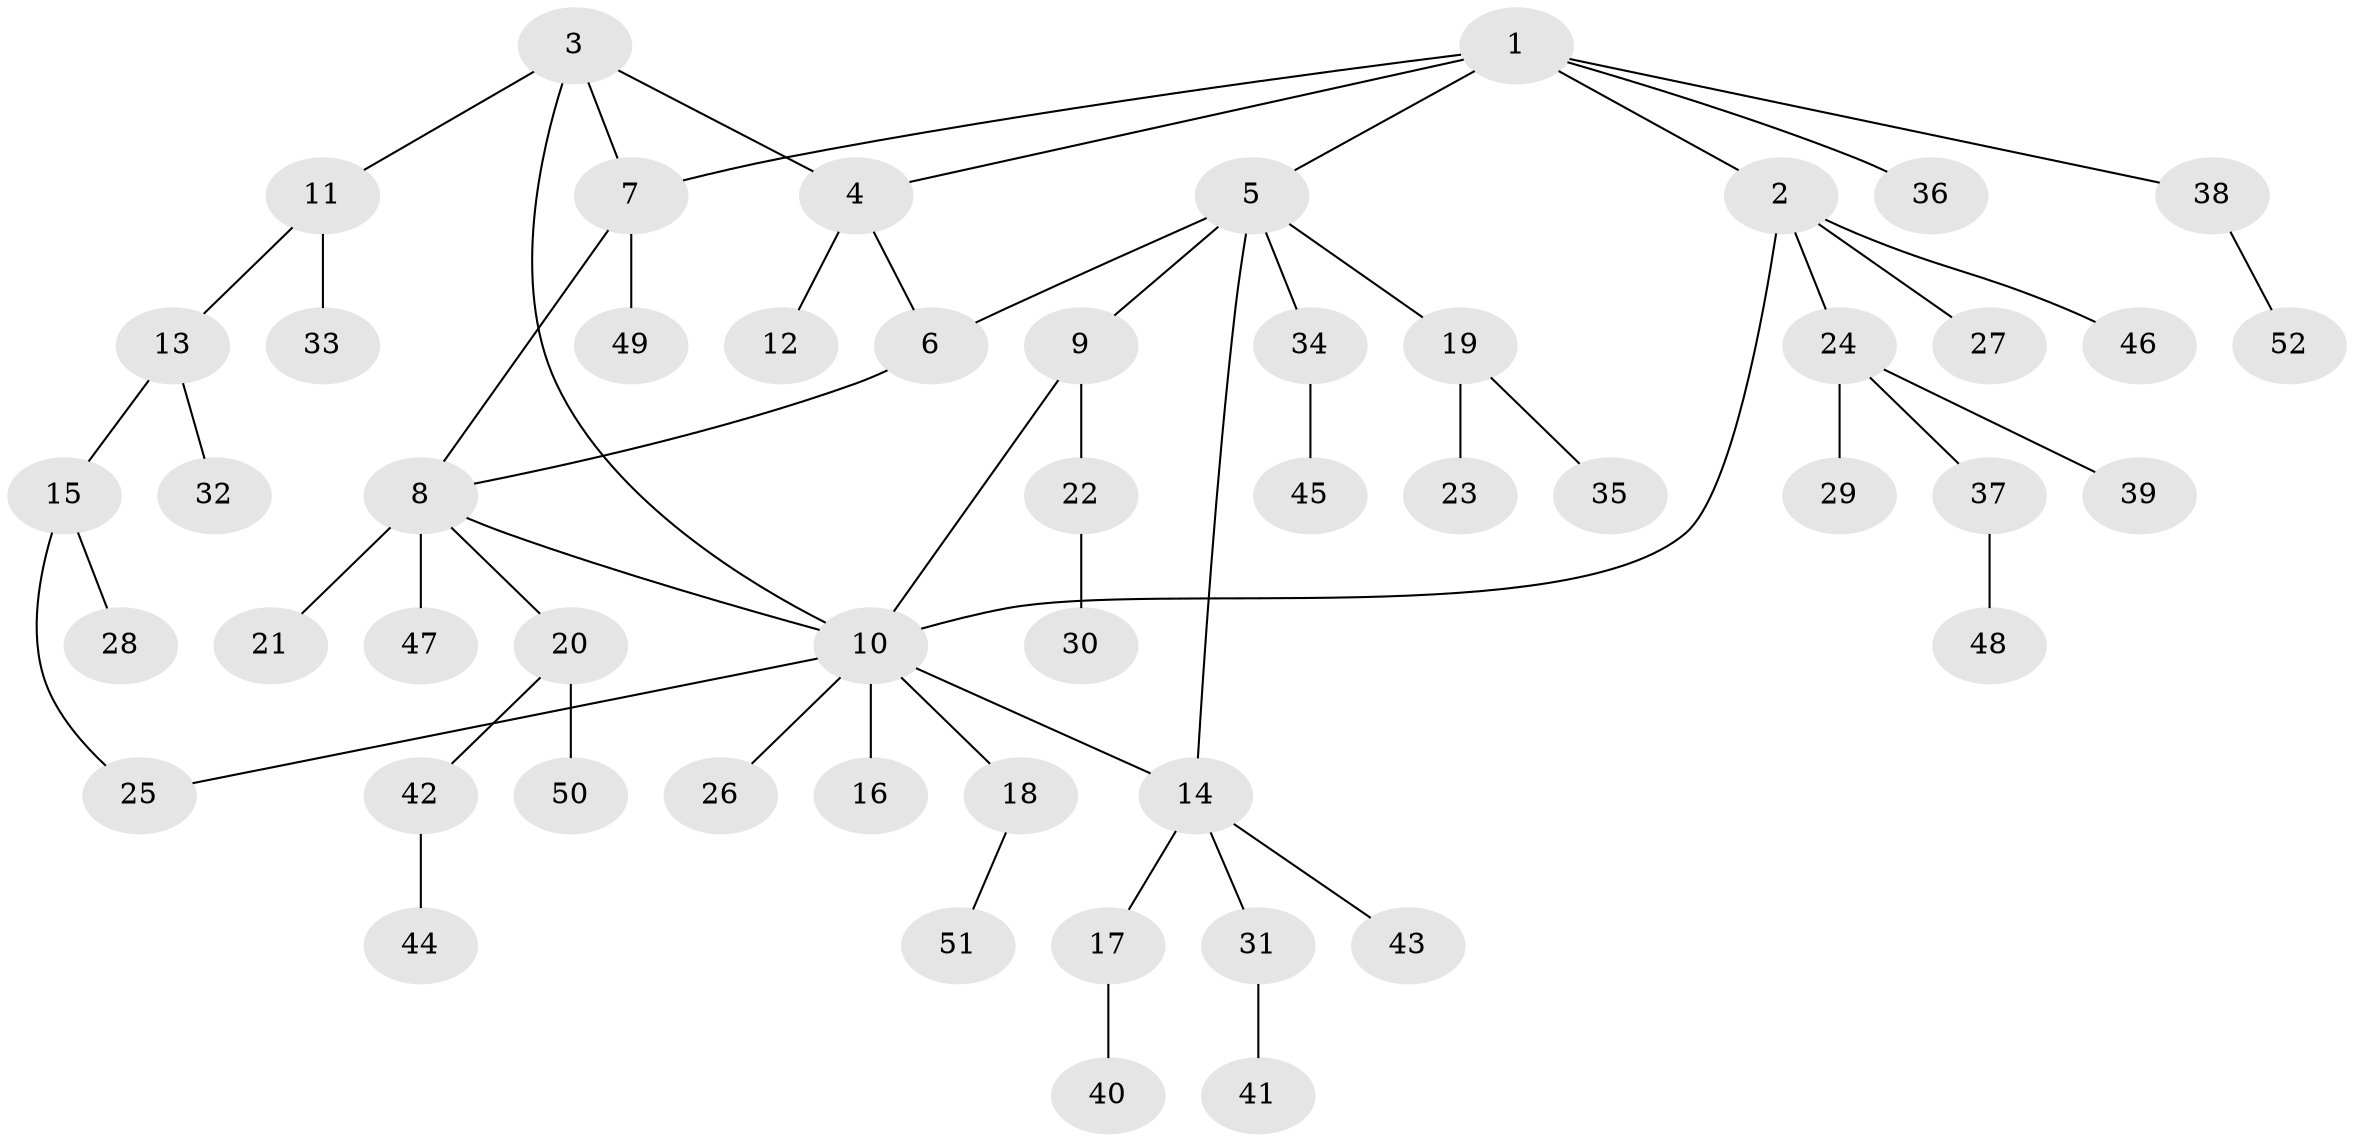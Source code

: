 // Generated by graph-tools (version 1.1) at 2025/37/03/09/25 02:37:23]
// undirected, 52 vertices, 59 edges
graph export_dot {
graph [start="1"]
  node [color=gray90,style=filled];
  1;
  2;
  3;
  4;
  5;
  6;
  7;
  8;
  9;
  10;
  11;
  12;
  13;
  14;
  15;
  16;
  17;
  18;
  19;
  20;
  21;
  22;
  23;
  24;
  25;
  26;
  27;
  28;
  29;
  30;
  31;
  32;
  33;
  34;
  35;
  36;
  37;
  38;
  39;
  40;
  41;
  42;
  43;
  44;
  45;
  46;
  47;
  48;
  49;
  50;
  51;
  52;
  1 -- 2;
  1 -- 4;
  1 -- 5;
  1 -- 7;
  1 -- 36;
  1 -- 38;
  2 -- 10;
  2 -- 24;
  2 -- 27;
  2 -- 46;
  3 -- 4;
  3 -- 7;
  3 -- 10;
  3 -- 11;
  4 -- 6;
  4 -- 12;
  5 -- 6;
  5 -- 9;
  5 -- 14;
  5 -- 19;
  5 -- 34;
  6 -- 8;
  7 -- 8;
  7 -- 49;
  8 -- 10;
  8 -- 20;
  8 -- 21;
  8 -- 47;
  9 -- 10;
  9 -- 22;
  10 -- 14;
  10 -- 16;
  10 -- 18;
  10 -- 25;
  10 -- 26;
  11 -- 13;
  11 -- 33;
  13 -- 15;
  13 -- 32;
  14 -- 17;
  14 -- 31;
  14 -- 43;
  15 -- 25;
  15 -- 28;
  17 -- 40;
  18 -- 51;
  19 -- 23;
  19 -- 35;
  20 -- 42;
  20 -- 50;
  22 -- 30;
  24 -- 29;
  24 -- 37;
  24 -- 39;
  31 -- 41;
  34 -- 45;
  37 -- 48;
  38 -- 52;
  42 -- 44;
}
